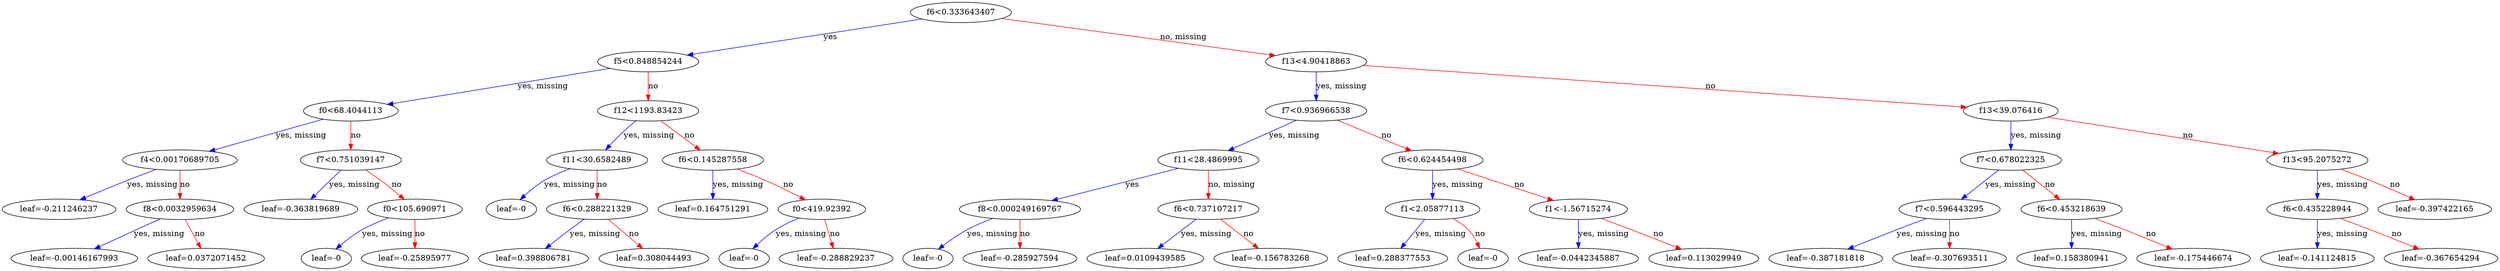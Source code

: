 digraph {
	graph [rankdir=UT]
	0 [label="f6<0.333643407"]
	0 -> 1 [label=yes color="#0000FF"]
	0 -> 2 [label="no, missing" color="#FF0000"]
	1 [label="f5<0.848854244"]
	1 -> 3 [label="yes, missing" color="#0000FF"]
	1 -> 4 [label=no color="#FF0000"]
	3 [label="f0<68.4044113"]
	3 -> 7 [label="yes, missing" color="#0000FF"]
	3 -> 8 [label=no color="#FF0000"]
	7 [label="f4<0.00170689705"]
	7 -> 15 [label="yes, missing" color="#0000FF"]
	7 -> 16 [label=no color="#FF0000"]
	15 [label="leaf=-0.211246237"]
	16 [label="f8<0.0032959634"]
	16 -> 31 [label="yes, missing" color="#0000FF"]
	16 -> 32 [label=no color="#FF0000"]
	31 [label="leaf=-0.00146167993"]
	32 [label="leaf=0.0372071452"]
	8 [label="f7<0.751039147"]
	8 -> 17 [label="yes, missing" color="#0000FF"]
	8 -> 18 [label=no color="#FF0000"]
	17 [label="leaf=-0.363819689"]
	18 [label="f0<105.690971"]
	18 -> 33 [label="yes, missing" color="#0000FF"]
	18 -> 34 [label=no color="#FF0000"]
	33 [label="leaf=-0"]
	34 [label="leaf=-0.25895977"]
	4 [label="f12<1193.83423"]
	4 -> 9 [label="yes, missing" color="#0000FF"]
	4 -> 10 [label=no color="#FF0000"]
	9 [label="f11<30.6582489"]
	9 -> 19 [label="yes, missing" color="#0000FF"]
	9 -> 20 [label=no color="#FF0000"]
	19 [label="leaf=-0"]
	20 [label="f6<0.288221329"]
	20 -> 35 [label="yes, missing" color="#0000FF"]
	20 -> 36 [label=no color="#FF0000"]
	35 [label="leaf=0.398806781"]
	36 [label="leaf=0.308044493"]
	10 [label="f6<0.145287558"]
	10 -> 21 [label="yes, missing" color="#0000FF"]
	10 -> 22 [label=no color="#FF0000"]
	21 [label="leaf=0.164751291"]
	22 [label="f0<419.92392"]
	22 -> 37 [label="yes, missing" color="#0000FF"]
	22 -> 38 [label=no color="#FF0000"]
	37 [label="leaf=-0"]
	38 [label="leaf=-0.288829237"]
	2 [label="f13<4.90418863"]
	2 -> 5 [label="yes, missing" color="#0000FF"]
	2 -> 6 [label=no color="#FF0000"]
	5 [label="f7<0.936966538"]
	5 -> 11 [label="yes, missing" color="#0000FF"]
	5 -> 12 [label=no color="#FF0000"]
	11 [label="f11<28.4869995"]
	11 -> 23 [label=yes color="#0000FF"]
	11 -> 24 [label="no, missing" color="#FF0000"]
	23 [label="f8<0.000249169767"]
	23 -> 39 [label="yes, missing" color="#0000FF"]
	23 -> 40 [label=no color="#FF0000"]
	39 [label="leaf=-0"]
	40 [label="leaf=-0.285927594"]
	24 [label="f6<0.737107217"]
	24 -> 41 [label="yes, missing" color="#0000FF"]
	24 -> 42 [label=no color="#FF0000"]
	41 [label="leaf=0.0109439585"]
	42 [label="leaf=-0.156783268"]
	12 [label="f6<0.624454498"]
	12 -> 25 [label="yes, missing" color="#0000FF"]
	12 -> 26 [label=no color="#FF0000"]
	25 [label="f1<2.05877113"]
	25 -> 43 [label="yes, missing" color="#0000FF"]
	25 -> 44 [label=no color="#FF0000"]
	43 [label="leaf=0.288377553"]
	44 [label="leaf=-0"]
	26 [label="f1<-1.56715274"]
	26 -> 45 [label="yes, missing" color="#0000FF"]
	26 -> 46 [label=no color="#FF0000"]
	45 [label="leaf=-0.0442345887"]
	46 [label="leaf=0.113029949"]
	6 [label="f13<39.076416"]
	6 -> 13 [label="yes, missing" color="#0000FF"]
	6 -> 14 [label=no color="#FF0000"]
	13 [label="f7<0.678022325"]
	13 -> 27 [label="yes, missing" color="#0000FF"]
	13 -> 28 [label=no color="#FF0000"]
	27 [label="f7<0.596443295"]
	27 -> 47 [label="yes, missing" color="#0000FF"]
	27 -> 48 [label=no color="#FF0000"]
	47 [label="leaf=-0.387181818"]
	48 [label="leaf=-0.307693511"]
	28 [label="f6<0.453218639"]
	28 -> 49 [label="yes, missing" color="#0000FF"]
	28 -> 50 [label=no color="#FF0000"]
	49 [label="leaf=0.158380941"]
	50 [label="leaf=-0.175446674"]
	14 [label="f13<95.2075272"]
	14 -> 29 [label="yes, missing" color="#0000FF"]
	14 -> 30 [label=no color="#FF0000"]
	29 [label="f6<0.435228944"]
	29 -> 51 [label="yes, missing" color="#0000FF"]
	29 -> 52 [label=no color="#FF0000"]
	51 [label="leaf=-0.141124815"]
	52 [label="leaf=-0.367654294"]
	30 [label="leaf=-0.397422165"]
}
